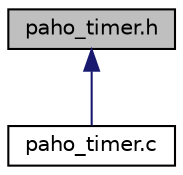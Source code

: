 digraph "paho_timer.h"
{
 // LATEX_PDF_SIZE
  edge [fontname="Helvetica",fontsize="10",labelfontname="Helvetica",labelfontsize="10"];
  node [fontname="Helvetica",fontsize="10",shape=record];
  Node1 [label="paho_timer.h",height=0.2,width=0.4,color="black", fillcolor="grey75", style="filled", fontcolor="black",tooltip="Timer adaptation layer for the Paho MQTT client."];
  Node1 -> Node2 [dir="back",color="midnightblue",fontsize="10",style="solid",fontname="Helvetica"];
  Node2 [label="paho_timer.c",height=0.2,width=0.4,color="black", fillcolor="white", style="filled",URL="$paho__timer_8c.html",tooltip="Timer adaptation layer for the Paho MQTT client."];
}
